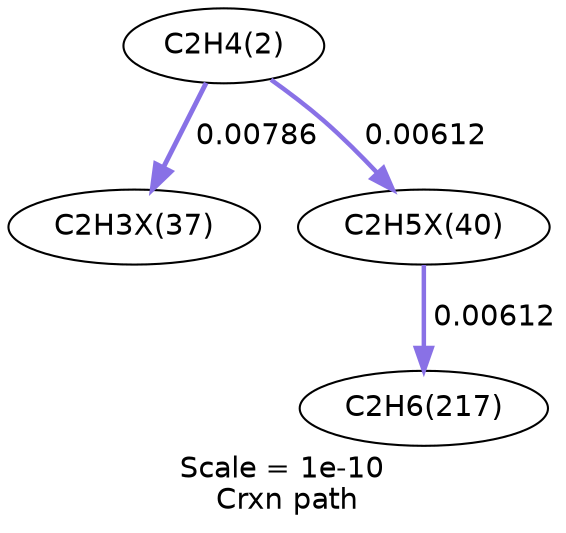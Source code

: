 digraph reaction_paths {
center=1;
s5 -> s34[fontname="Helvetica", style="setlinewidth(2.34)", arrowsize=1.17, color="0.7, 0.508, 0.9"
, label=" 0.00786"];
s5 -> s35[fontname="Helvetica", style="setlinewidth(2.15)", arrowsize=1.08, color="0.7, 0.506, 0.9"
, label=" 0.00612"];
s35 -> s13[fontname="Helvetica", style="setlinewidth(2.15)", arrowsize=1.08, color="0.7, 0.506, 0.9"
, label=" 0.00612"];
s5 [ fontname="Helvetica", label="C2H4(2)"];
s13 [ fontname="Helvetica", label="C2H6(217)"];
s34 [ fontname="Helvetica", label="C2H3X(37)"];
s35 [ fontname="Helvetica", label="C2H5X(40)"];
 label = "Scale = 1e-10\l Crxn path";
 fontname = "Helvetica";
}

